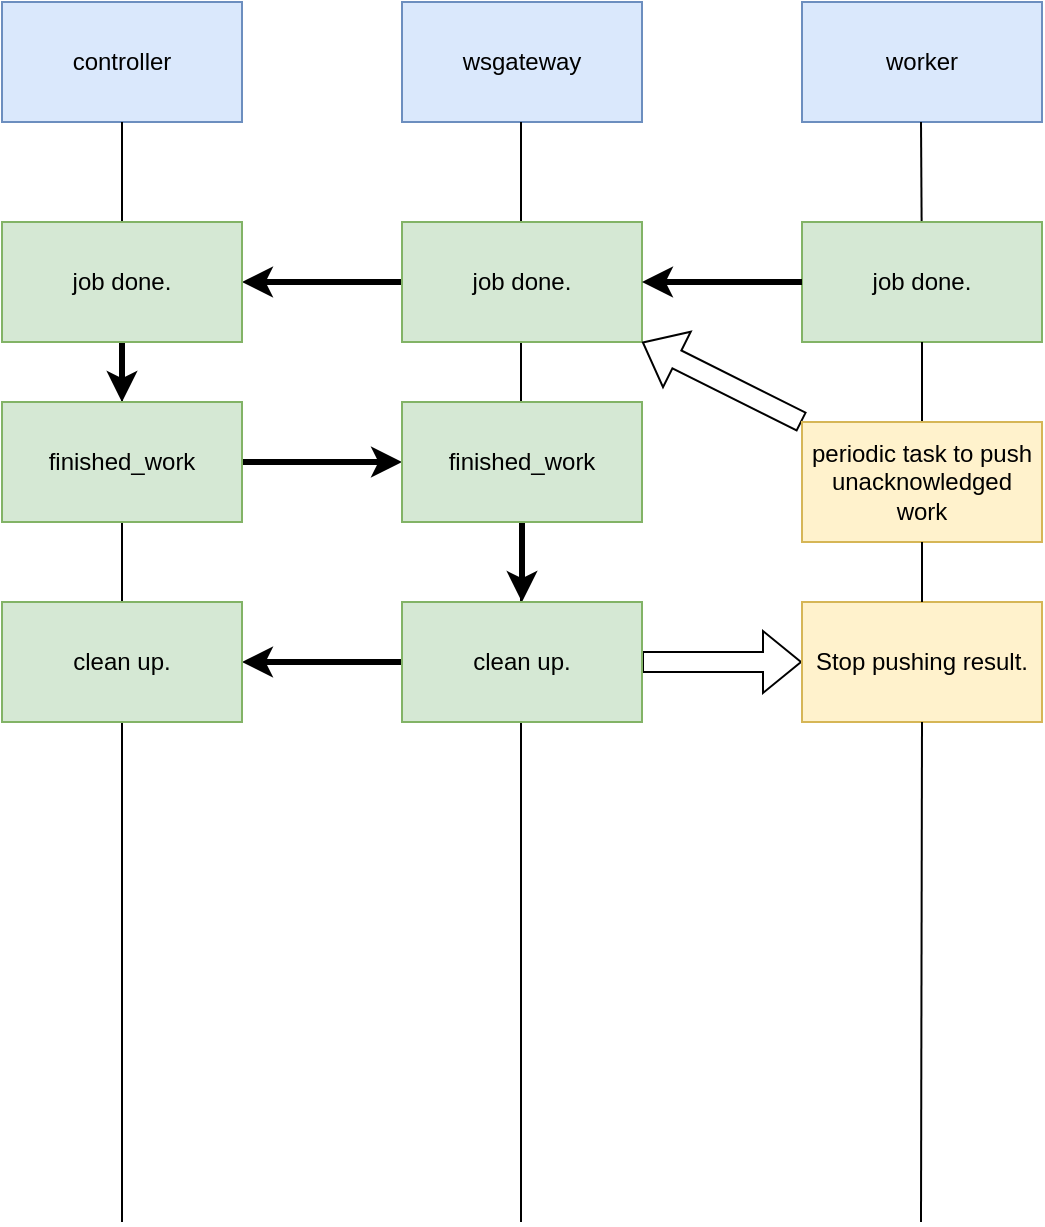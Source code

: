 <mxfile version="14.1.8" type="github">
  <diagram id="lLPIBe0nixrsbS69wt9D" name="Page-1">
    <mxGraphModel dx="1298" dy="731" grid="1" gridSize="10" guides="1" tooltips="1" connect="1" arrows="1" fold="1" page="1" pageScale="1" pageWidth="850" pageHeight="1100" math="0" shadow="0">
      <root>
        <mxCell id="0" />
        <mxCell id="1" parent="0" />
        <mxCell id="huRUc8eLphyof20S9JOC-1" value="controller" style="rounded=0;whiteSpace=wrap;html=1;fillColor=#dae8fc;strokeColor=#6c8ebf;" vertex="1" parent="1">
          <mxGeometry x="80" y="80" width="120" height="60" as="geometry" />
        </mxCell>
        <mxCell id="huRUc8eLphyof20S9JOC-2" value="wsgateway" style="rounded=0;whiteSpace=wrap;html=1;fillColor=#dae8fc;strokeColor=#6c8ebf;" vertex="1" parent="1">
          <mxGeometry x="280" y="80" width="120" height="60" as="geometry" />
        </mxCell>
        <mxCell id="huRUc8eLphyof20S9JOC-3" value="worker" style="rounded=0;whiteSpace=wrap;html=1;fillColor=#dae8fc;strokeColor=#6c8ebf;" vertex="1" parent="1">
          <mxGeometry x="480" y="80" width="120" height="60" as="geometry" />
        </mxCell>
        <mxCell id="huRUc8eLphyof20S9JOC-4" value="" style="endArrow=none;html=1;entryX=0.5;entryY=1;entryDx=0;entryDy=0;" edge="1" parent="1" target="huRUc8eLphyof20S9JOC-1">
          <mxGeometry width="50" height="50" relative="1" as="geometry">
            <mxPoint x="140" y="690" as="sourcePoint" />
            <mxPoint x="450" y="350" as="targetPoint" />
          </mxGeometry>
        </mxCell>
        <mxCell id="huRUc8eLphyof20S9JOC-5" value="" style="endArrow=none;html=1;entryX=0.5;entryY=1;entryDx=0;entryDy=0;" edge="1" parent="1">
          <mxGeometry width="50" height="50" relative="1" as="geometry">
            <mxPoint x="339.5" y="690" as="sourcePoint" />
            <mxPoint x="339.5" y="140" as="targetPoint" />
          </mxGeometry>
        </mxCell>
        <mxCell id="huRUc8eLphyof20S9JOC-6" value="" style="endArrow=none;html=1;entryX=0.5;entryY=1;entryDx=0;entryDy=0;" edge="1" parent="1" source="huRUc8eLphyof20S9JOC-7">
          <mxGeometry width="50" height="50" relative="1" as="geometry">
            <mxPoint x="539.5" y="690" as="sourcePoint" />
            <mxPoint x="539.5" y="140" as="targetPoint" />
          </mxGeometry>
        </mxCell>
        <mxCell id="huRUc8eLphyof20S9JOC-7" value="job done." style="rounded=0;whiteSpace=wrap;html=1;fillColor=#d5e8d4;strokeColor=#82b366;" vertex="1" parent="1">
          <mxGeometry x="480" y="190" width="120" height="60" as="geometry" />
        </mxCell>
        <mxCell id="huRUc8eLphyof20S9JOC-8" value="" style="endArrow=none;html=1;entryX=0.5;entryY=1;entryDx=0;entryDy=0;" edge="1" parent="1" source="huRUc8eLphyof20S9JOC-24" target="huRUc8eLphyof20S9JOC-7">
          <mxGeometry width="50" height="50" relative="1" as="geometry">
            <mxPoint x="539.5" y="690" as="sourcePoint" />
            <mxPoint x="539.5" y="140" as="targetPoint" />
          </mxGeometry>
        </mxCell>
        <mxCell id="huRUc8eLphyof20S9JOC-16" style="edgeStyle=orthogonalEdgeStyle;rounded=0;orthogonalLoop=1;jettySize=auto;html=1;entryX=1;entryY=0.5;entryDx=0;entryDy=0;strokeWidth=3;" edge="1" parent="1" source="huRUc8eLphyof20S9JOC-9" target="huRUc8eLphyof20S9JOC-10">
          <mxGeometry relative="1" as="geometry" />
        </mxCell>
        <mxCell id="huRUc8eLphyof20S9JOC-9" value="job done." style="rounded=0;whiteSpace=wrap;html=1;fillColor=#d5e8d4;strokeColor=#82b366;" vertex="1" parent="1">
          <mxGeometry x="280" y="190" width="120" height="60" as="geometry" />
        </mxCell>
        <mxCell id="huRUc8eLphyof20S9JOC-17" style="edgeStyle=orthogonalEdgeStyle;rounded=0;orthogonalLoop=1;jettySize=auto;html=1;entryX=0.5;entryY=0;entryDx=0;entryDy=0;strokeWidth=3;" edge="1" parent="1" source="huRUc8eLphyof20S9JOC-10" target="huRUc8eLphyof20S9JOC-11">
          <mxGeometry relative="1" as="geometry" />
        </mxCell>
        <mxCell id="huRUc8eLphyof20S9JOC-10" value="job done." style="rounded=0;whiteSpace=wrap;html=1;fillColor=#d5e8d4;strokeColor=#82b366;" vertex="1" parent="1">
          <mxGeometry x="80" y="190" width="120" height="60" as="geometry" />
        </mxCell>
        <mxCell id="huRUc8eLphyof20S9JOC-18" style="edgeStyle=orthogonalEdgeStyle;rounded=0;orthogonalLoop=1;jettySize=auto;html=1;entryX=0;entryY=0.5;entryDx=0;entryDy=0;strokeWidth=3;" edge="1" parent="1" source="huRUc8eLphyof20S9JOC-11" target="huRUc8eLphyof20S9JOC-12">
          <mxGeometry relative="1" as="geometry" />
        </mxCell>
        <mxCell id="huRUc8eLphyof20S9JOC-11" value="finished_work" style="rounded=0;whiteSpace=wrap;html=1;fillColor=#d5e8d4;strokeColor=#82b366;" vertex="1" parent="1">
          <mxGeometry x="80" y="280" width="120" height="60" as="geometry" />
        </mxCell>
        <mxCell id="huRUc8eLphyof20S9JOC-19" style="edgeStyle=orthogonalEdgeStyle;rounded=0;orthogonalLoop=1;jettySize=auto;html=1;entryX=0.5;entryY=0;entryDx=0;entryDy=0;strokeWidth=3;" edge="1" parent="1" source="huRUc8eLphyof20S9JOC-12" target="huRUc8eLphyof20S9JOC-13">
          <mxGeometry relative="1" as="geometry" />
        </mxCell>
        <mxCell id="huRUc8eLphyof20S9JOC-12" value="finished_work" style="rounded=0;whiteSpace=wrap;html=1;fillColor=#d5e8d4;strokeColor=#82b366;" vertex="1" parent="1">
          <mxGeometry x="280" y="280" width="120" height="60" as="geometry" />
        </mxCell>
        <mxCell id="huRUc8eLphyof20S9JOC-20" style="edgeStyle=orthogonalEdgeStyle;rounded=0;orthogonalLoop=1;jettySize=auto;html=1;entryX=1;entryY=0.5;entryDx=0;entryDy=0;strokeWidth=3;" edge="1" parent="1" source="huRUc8eLphyof20S9JOC-13" target="huRUc8eLphyof20S9JOC-14">
          <mxGeometry relative="1" as="geometry" />
        </mxCell>
        <mxCell id="huRUc8eLphyof20S9JOC-23" style="edgeStyle=orthogonalEdgeStyle;rounded=0;orthogonalLoop=1;jettySize=auto;html=1;entryX=0;entryY=0.5;entryDx=0;entryDy=0;shape=flexArrow;" edge="1" parent="1" source="huRUc8eLphyof20S9JOC-13" target="huRUc8eLphyof20S9JOC-21">
          <mxGeometry relative="1" as="geometry" />
        </mxCell>
        <mxCell id="huRUc8eLphyof20S9JOC-13" value="clean up." style="rounded=0;whiteSpace=wrap;html=1;fillColor=#d5e8d4;strokeColor=#82b366;" vertex="1" parent="1">
          <mxGeometry x="280" y="380" width="120" height="60" as="geometry" />
        </mxCell>
        <mxCell id="huRUc8eLphyof20S9JOC-14" value="clean up." style="rounded=0;whiteSpace=wrap;html=1;fillColor=#d5e8d4;strokeColor=#82b366;" vertex="1" parent="1">
          <mxGeometry x="80" y="380" width="120" height="60" as="geometry" />
        </mxCell>
        <mxCell id="huRUc8eLphyof20S9JOC-15" value="" style="endArrow=classic;html=1;exitX=0;exitY=0.5;exitDx=0;exitDy=0;entryX=1;entryY=0.5;entryDx=0;entryDy=0;strokeWidth=3;" edge="1" parent="1" source="huRUc8eLphyof20S9JOC-7" target="huRUc8eLphyof20S9JOC-9">
          <mxGeometry width="50" height="50" relative="1" as="geometry">
            <mxPoint x="400" y="400" as="sourcePoint" />
            <mxPoint x="450" y="350" as="targetPoint" />
          </mxGeometry>
        </mxCell>
        <mxCell id="huRUc8eLphyof20S9JOC-21" value="Stop pushing result." style="rounded=0;whiteSpace=wrap;html=1;fillColor=#fff2cc;strokeColor=#d6b656;" vertex="1" parent="1">
          <mxGeometry x="480" y="380" width="120" height="60" as="geometry" />
        </mxCell>
        <mxCell id="huRUc8eLphyof20S9JOC-22" value="" style="endArrow=none;html=1;entryX=0.5;entryY=1;entryDx=0;entryDy=0;" edge="1" parent="1" target="huRUc8eLphyof20S9JOC-21">
          <mxGeometry width="50" height="50" relative="1" as="geometry">
            <mxPoint x="539.5" y="690" as="sourcePoint" />
            <mxPoint x="540" y="250" as="targetPoint" />
          </mxGeometry>
        </mxCell>
        <mxCell id="huRUc8eLphyof20S9JOC-26" style="rounded=0;orthogonalLoop=1;jettySize=auto;html=1;strokeWidth=1;shape=flexArrow;" edge="1" parent="1" source="huRUc8eLphyof20S9JOC-24" target="huRUc8eLphyof20S9JOC-9">
          <mxGeometry relative="1" as="geometry" />
        </mxCell>
        <mxCell id="huRUc8eLphyof20S9JOC-24" value="periodic task to push unacknowledged work" style="rounded=0;whiteSpace=wrap;html=1;fillColor=#fff2cc;strokeColor=#d6b656;" vertex="1" parent="1">
          <mxGeometry x="480" y="290" width="120" height="60" as="geometry" />
        </mxCell>
        <mxCell id="huRUc8eLphyof20S9JOC-25" value="" style="endArrow=none;html=1;entryX=0.5;entryY=1;entryDx=0;entryDy=0;" edge="1" parent="1" source="huRUc8eLphyof20S9JOC-21" target="huRUc8eLphyof20S9JOC-24">
          <mxGeometry width="50" height="50" relative="1" as="geometry">
            <mxPoint x="540" y="380" as="sourcePoint" />
            <mxPoint x="540" y="250" as="targetPoint" />
          </mxGeometry>
        </mxCell>
      </root>
    </mxGraphModel>
  </diagram>
</mxfile>
